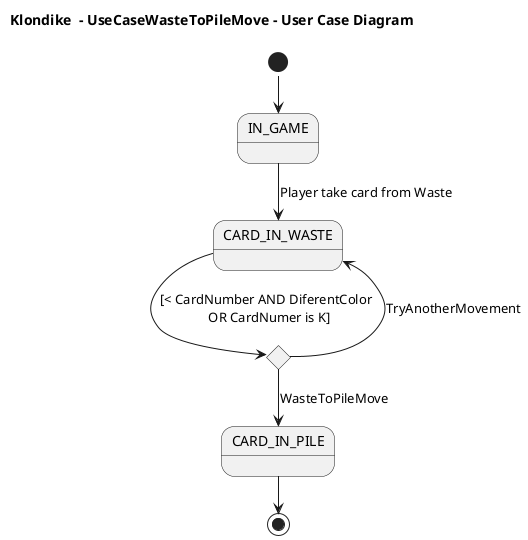 @startuml UCWasteToPileMove
!pragma layout smetana
title Klondike  - UseCaseWasteToPileMove - User Case Diagram

state IN_GAME
state CARD_IN_WASTE
state if <<choice>>
state CARD_IN_PILE

[*] --> IN_GAME
IN_GAME --> CARD_IN_WASTE: Player take card from Waste
CARD_IN_WASTE --> if: [< CardNumber AND DiferentColor \n OR CardNumer is K]
if --> CARD_IN_PILE: WasteToPileMove
if --> CARD_IN_WASTE: TryAnotherMovement
CARD_IN_PILE --> [*]

@enduml

